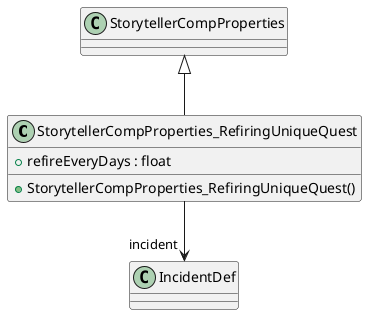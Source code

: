 @startuml
class StorytellerCompProperties_RefiringUniqueQuest {
    + refireEveryDays : float
    + StorytellerCompProperties_RefiringUniqueQuest()
}
StorytellerCompProperties <|-- StorytellerCompProperties_RefiringUniqueQuest
StorytellerCompProperties_RefiringUniqueQuest --> "incident" IncidentDef
@enduml
